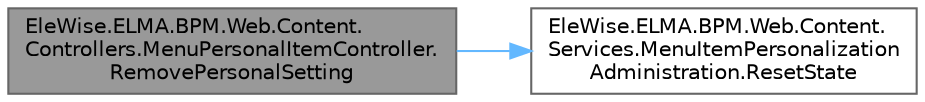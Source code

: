 digraph "EleWise.ELMA.BPM.Web.Content.Controllers.MenuPersonalItemController.RemovePersonalSetting"
{
 // LATEX_PDF_SIZE
  bgcolor="transparent";
  edge [fontname=Helvetica,fontsize=10,labelfontname=Helvetica,labelfontsize=10];
  node [fontname=Helvetica,fontsize=10,shape=box,height=0.2,width=0.4];
  rankdir="LR";
  Node1 [id="Node000001",label="EleWise.ELMA.BPM.Web.Content.\lControllers.MenuPersonalItemController.\lRemovePersonalSetting",height=0.2,width=0.4,color="gray40", fillcolor="grey60", style="filled", fontcolor="black",tooltip="Удалить персональные настройки"];
  Node1 -> Node2 [id="edge1_Node000001_Node000002",color="steelblue1",style="solid",tooltip=" "];
  Node2 [id="Node000002",label="EleWise.ELMA.BPM.Web.Content.\lServices.MenuItemPersonalization\lAdministration.ResetState",height=0.2,width=0.4,color="grey40", fillcolor="white", style="filled",URL="$class_ele_wise_1_1_e_l_m_a_1_1_b_p_m_1_1_web_1_1_content_1_1_services_1_1_menu_item_personalization_administration.html#af6736de72c6f65534b17e523c49b8e94",tooltip="Сбросить состояние"];
}
